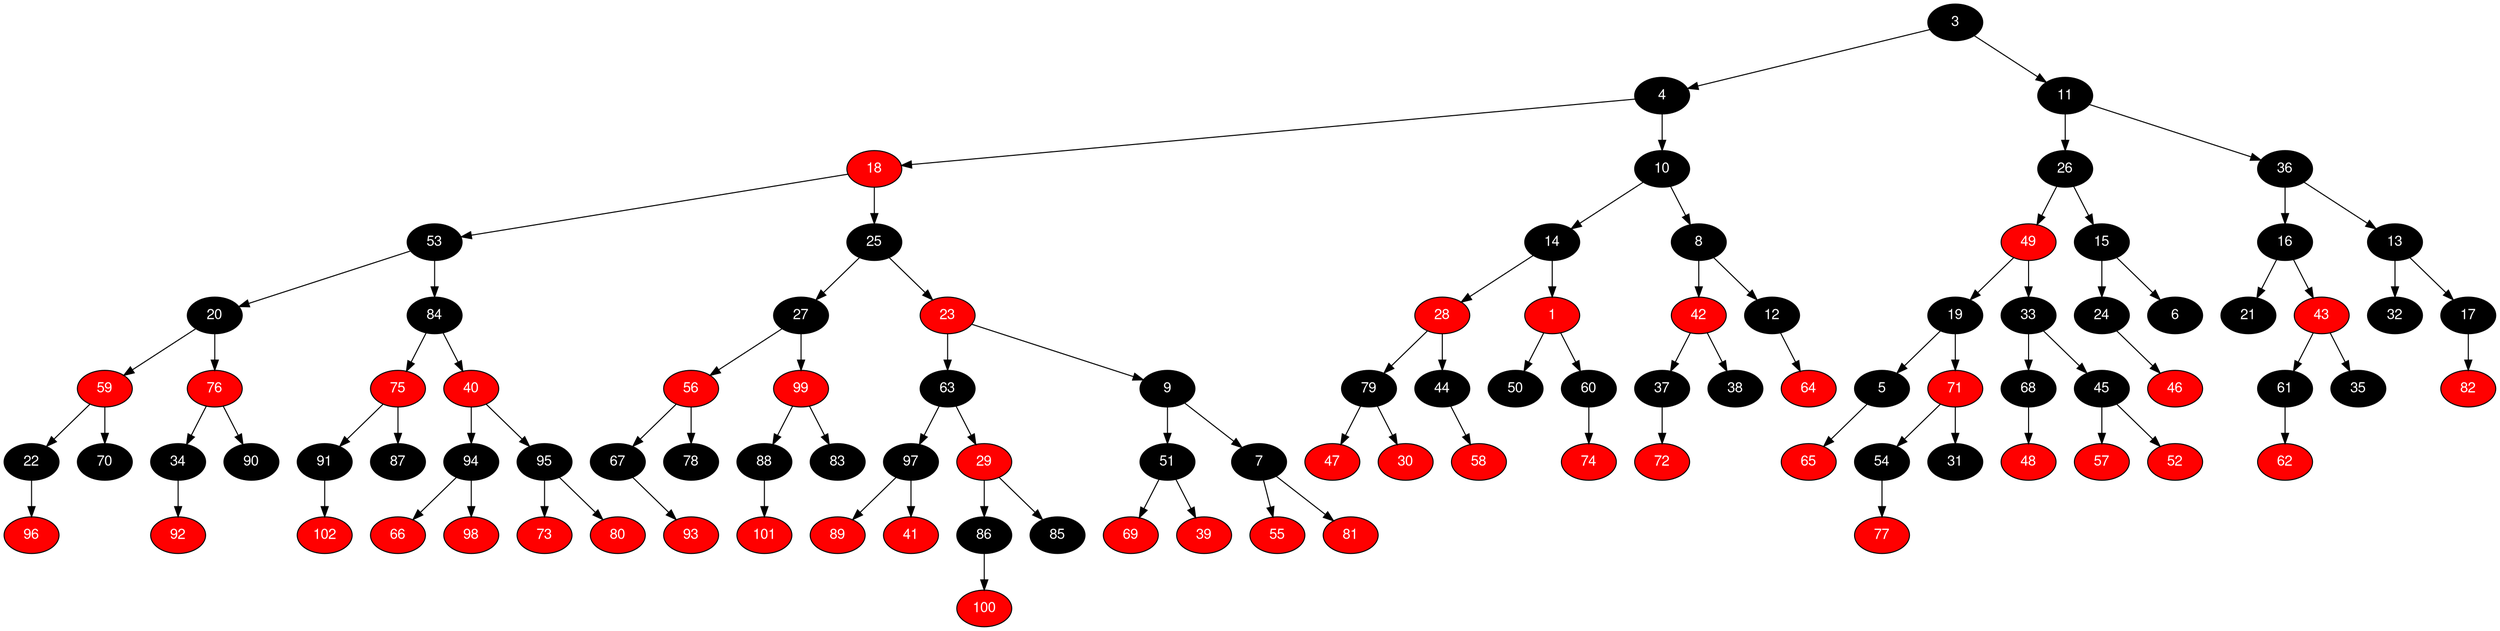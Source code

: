digraph RB_Teste {
	node [fontname="Helvetica,Arial,sans-serif" style="filled"]
	edge [fontname="Helvetica,Arial,sans-serif" color="black"]

	{
		node [fillcolor=" black" fontcolor=" white"] 3 
		node [fillcolor=" black" fontcolor=" white"] 4 
		node [fillcolor=" red" fontcolor=" white"] 18 
		node [fillcolor=" black" fontcolor=" white"] 53 
		node [fillcolor=" black" fontcolor=" white"] 20 
		node [fillcolor=" red" fontcolor=" white"] 59 
		node [fillcolor=" black" fontcolor=" white"] 22 
		node [fillcolor=" red" fontcolor=" white"] 96 
		node [fillcolor=" black" fontcolor=" white"] 70 
		node [fillcolor=" red" fontcolor=" white"] 76 
		node [fillcolor=" black" fontcolor=" white"] 34 
		node [fillcolor=" red" fontcolor=" white"] 92 
		node [fillcolor=" black" fontcolor=" white"] 90 
		node [fillcolor=" black" fontcolor=" white"] 84 
		node [fillcolor=" red" fontcolor=" white"] 75 
		node [fillcolor=" black" fontcolor=" white"] 91 
		node [fillcolor=" red" fontcolor=" white"] 102 
		node [fillcolor=" black" fontcolor=" white"] 87 
		node [fillcolor=" red" fontcolor=" white"] 40 
		node [fillcolor=" black" fontcolor=" white"] 94 
		node [fillcolor=" red" fontcolor=" white"] 66 
		node [fillcolor=" red" fontcolor=" white"] 98 
		node [fillcolor=" black" fontcolor=" white"] 95 
		node [fillcolor=" red" fontcolor=" white"] 73 
		node [fillcolor=" red" fontcolor=" white"] 80 
		node [fillcolor=" black" fontcolor=" white"] 25 
		node [fillcolor=" black" fontcolor=" white"] 27 
		node [fillcolor=" red" fontcolor=" white"] 56 
		node [fillcolor=" black" fontcolor=" white"] 67 
		node [fillcolor=" red" fontcolor=" white"] 93 
		node [fillcolor=" black" fontcolor=" white"] 78 
		node [fillcolor=" red" fontcolor=" white"] 99 
		node [fillcolor=" black" fontcolor=" white"] 88 
		node [fillcolor=" red" fontcolor=" white"] 101 
		node [fillcolor=" black" fontcolor=" white"] 83 
		node [fillcolor=" red" fontcolor=" white"] 23 
		node [fillcolor=" black" fontcolor=" white"] 63 
		node [fillcolor=" black" fontcolor=" white"] 97 
		node [fillcolor=" red" fontcolor=" white"] 89 
		node [fillcolor=" red" fontcolor=" white"] 41 
		node [fillcolor=" red" fontcolor=" white"] 29 
		node [fillcolor=" black" fontcolor=" white"] 86 
		node [fillcolor=" red" fontcolor=" white"] 100 
		node [fillcolor=" black" fontcolor=" white"] 85 
		node [fillcolor=" black" fontcolor=" white"] 9 
		node [fillcolor=" black" fontcolor=" white"] 51 
		node [fillcolor=" red" fontcolor=" white"] 69 
		node [fillcolor=" red" fontcolor=" white"] 39 
		node [fillcolor=" black" fontcolor=" white"] 7 
		node [fillcolor=" red" fontcolor=" white"] 55 
		node [fillcolor=" red" fontcolor=" white"] 81 
		node [fillcolor=" black" fontcolor=" white"] 10 
		node [fillcolor=" black" fontcolor=" white"] 14 
		node [fillcolor=" red" fontcolor=" white"] 28 
		node [fillcolor=" black" fontcolor=" white"] 79 
		node [fillcolor=" red" fontcolor=" white"] 47 
		node [fillcolor=" red" fontcolor=" white"] 30 
		node [fillcolor=" black" fontcolor=" white"] 44 
		node [fillcolor=" red" fontcolor=" white"] 58 
		node [fillcolor=" red" fontcolor=" white"] 1 
		node [fillcolor=" black" fontcolor=" white"] 50 
		node [fillcolor=" black" fontcolor=" white"] 60 
		node [fillcolor=" red" fontcolor=" white"] 74 
		node [fillcolor=" black" fontcolor=" white"] 8 
		node [fillcolor=" red" fontcolor=" white"] 42 
		node [fillcolor=" black" fontcolor=" white"] 37 
		node [fillcolor=" red" fontcolor=" white"] 72 
		node [fillcolor=" black" fontcolor=" white"] 38 
		node [fillcolor=" black" fontcolor=" white"] 12 
		node [fillcolor=" red" fontcolor=" white"] 64 
		node [fillcolor=" black" fontcolor=" white"] 11 
		node [fillcolor=" black" fontcolor=" white"] 26 
		node [fillcolor=" red" fontcolor=" white"] 49 
		node [fillcolor=" black" fontcolor=" white"] 19 
		node [fillcolor=" black" fontcolor=" white"] 5 
		node [fillcolor=" red" fontcolor=" white"] 65 
		node [fillcolor=" red" fontcolor=" white"] 71 
		node [fillcolor=" black" fontcolor=" white"] 54 
		node [fillcolor=" red" fontcolor=" white"] 77 
		node [fillcolor=" black" fontcolor=" white"] 31 
		node [fillcolor=" black" fontcolor=" white"] 33 
		node [fillcolor=" black" fontcolor=" white"] 68 
		node [fillcolor=" red" fontcolor=" white"] 48 
		node [fillcolor=" black" fontcolor=" white"] 45 
		node [fillcolor=" red" fontcolor=" white"] 57 
		node [fillcolor=" red" fontcolor=" white"] 52 
		node [fillcolor=" black" fontcolor=" white"] 15 
		node [fillcolor=" black" fontcolor=" white"] 24 
		node [fillcolor=" red" fontcolor=" white"] 46 
		node [fillcolor=" black" fontcolor=" white"] 6 
		node [fillcolor=" black" fontcolor=" white"] 36 
		node [fillcolor=" black" fontcolor=" white"] 16 
		node [fillcolor=" black" fontcolor=" white"] 21 
		node [fillcolor=" red" fontcolor=" white"] 43 
		node [fillcolor=" black" fontcolor=" white"] 61 
		node [fillcolor=" red" fontcolor=" white"] 62 
		node [fillcolor=" black" fontcolor=" white"] 35 
		node [fillcolor=" black" fontcolor=" white"] 13 
		node [fillcolor=" black" fontcolor=" white"] 32 
		node [fillcolor=" black" fontcolor=" white"] 17 
		node [fillcolor=" red" fontcolor=" white"] 82 
	}

	3 -> 4 
	3 -> 11 
	4 -> 18 
	4 -> 10 
	18 -> 53 
	18 -> 25 
	53 -> 20 
	53 -> 84 
	20 -> 59 
	20 -> 76 
	59 -> 22 
	59 -> 70 
	22 -> 96 
	76 -> 34 
	76 -> 90 
	34 -> 92 
	84 -> 75 
	84 -> 40 
	75 -> 91 
	75 -> 87 
	91 -> 102 
	40 -> 94 
	40 -> 95 
	94 -> 66 
	94 -> 98 
	95 -> 73 
	95 -> 80 
	25 -> 27 
	25 -> 23 
	27 -> 56 
	27 -> 99 
	56 -> 67 
	56 -> 78 
	67 -> 93 
	99 -> 88 
	99 -> 83 
	88 -> 101 
	23 -> 63 
	23 -> 9 
	63 -> 97 
	63 -> 29 
	97 -> 89 
	97 -> 41 
	29 -> 86 
	29 -> 85 
	86 -> 100 
	9 -> 51 
	9 -> 7 
	51 -> 69 
	51 -> 39 
	7 -> 55 
	7 -> 81 
	10 -> 14 
	10 -> 8 
	14 -> 28 
	14 -> 1 
	28 -> 79 
	28 -> 44 
	79 -> 47 
	79 -> 30 
	44 -> 58 
	1 -> 50 
	1 -> 60 
	60 -> 74 
	8 -> 42 
	8 -> 12 
	42 -> 37 
	42 -> 38 
	37 -> 72 
	12 -> 64 
	11 -> 26 
	11 -> 36 
	26 -> 49 
	26 -> 15 
	49 -> 19 
	49 -> 33 
	19 -> 5 
	19 -> 71 
	5 -> 65 
	71 -> 54 
	71 -> 31 
	54 -> 77 
	33 -> 68 
	33 -> 45 
	68 -> 48 
	45 -> 57 
	45 -> 52 
	15 -> 24 
	15 -> 6 
	24 -> 46 
	36 -> 16 
	36 -> 13 
	16 -> 21 
	16 -> 43 
	43 -> 61 
	43 -> 35 
	61 -> 62 
	13 -> 32 
	13 -> 17 
	17 -> 82 
}
